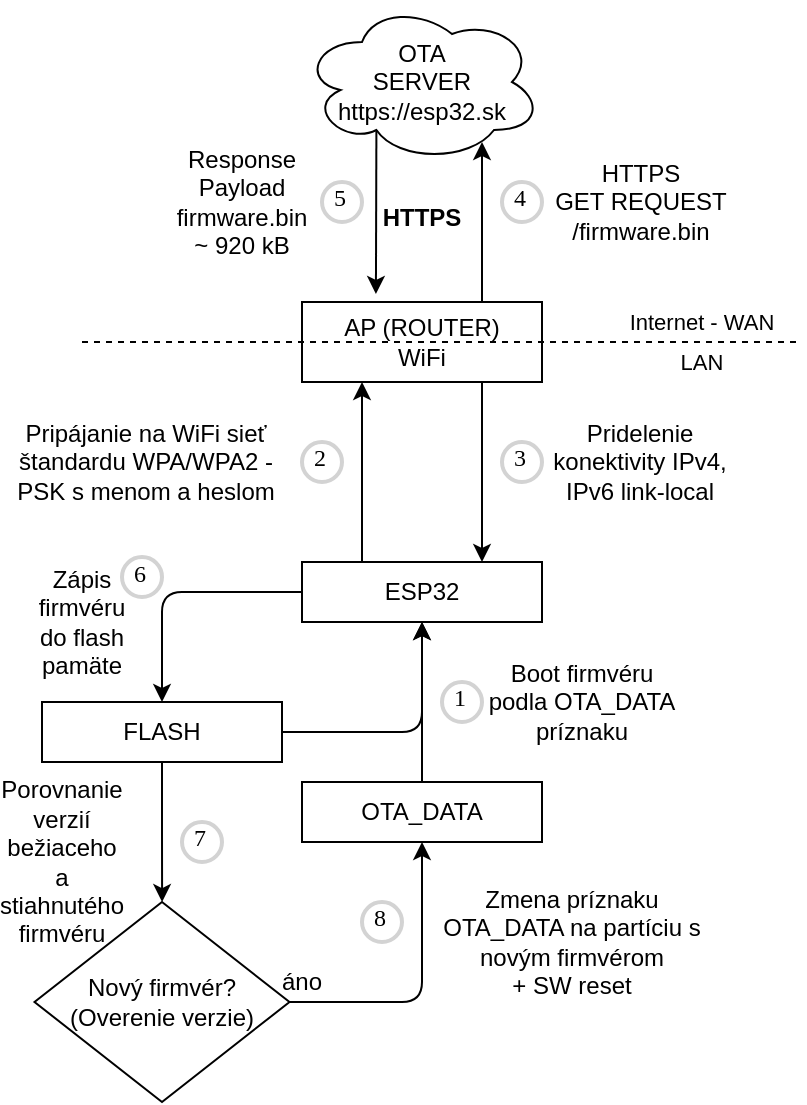 <mxfile version="14.6.1" type="device"><diagram id="Dn3SSyyOEkd5y7xu--xf" name="Page-1"><mxGraphModel dx="1102" dy="525" grid="1" gridSize="10" guides="1" tooltips="1" connect="1" arrows="1" fold="1" page="1" pageScale="1" pageWidth="827" pageHeight="1169" math="0" shadow="0"><root><mxCell id="0"/><mxCell id="1" parent="0"/><mxCell id="ZjQR32Xzxj4R5JP4SFIz-6" value="" style="edgeStyle=orthogonalEdgeStyle;rounded=0;orthogonalLoop=1;jettySize=auto;html=1;entryX=0.25;entryY=1;entryDx=0;entryDy=0;exitX=0.25;exitY=0;exitDx=0;exitDy=0;" parent="1" source="ZjQR32Xzxj4R5JP4SFIz-1" target="ZjQR32Xzxj4R5JP4SFIz-2" edge="1"><mxGeometry relative="1" as="geometry"><mxPoint x="250" y="200" as="targetPoint"/></mxGeometry></mxCell><mxCell id="ZjQR32Xzxj4R5JP4SFIz-1" value="ESP32" style="rounded=0;whiteSpace=wrap;html=1;" parent="1" vertex="1"><mxGeometry x="190" y="280" width="120" height="30" as="geometry"/></mxCell><mxCell id="ZjQR32Xzxj4R5JP4SFIz-10" value="OTA_DATA" style="rounded=0;whiteSpace=wrap;html=1;" parent="1" vertex="1"><mxGeometry x="190" y="390" width="120" height="30" as="geometry"/></mxCell><mxCell id="ZjQR32Xzxj4R5JP4SFIz-2" value="AP (ROUTER)&lt;br&gt;WiFi" style="rounded=0;whiteSpace=wrap;html=1;" parent="1" vertex="1"><mxGeometry x="190" y="150" width="120" height="40" as="geometry"/></mxCell><mxCell id="ZjQR32Xzxj4R5JP4SFIz-4" value="OTA&lt;br&gt;SERVER&lt;br&gt;https://esp32.sk" style="ellipse;shape=cloud;whiteSpace=wrap;html=1;" parent="1" vertex="1"><mxGeometry x="190" width="120" height="80" as="geometry"/></mxCell><mxCell id="ZjQR32Xzxj4R5JP4SFIz-9" value="" style="endArrow=classic;html=1;exitX=0.75;exitY=1;exitDx=0;exitDy=0;entryX=0.75;entryY=0;entryDx=0;entryDy=0;" parent="1" source="ZjQR32Xzxj4R5JP4SFIz-2" target="ZjQR32Xzxj4R5JP4SFIz-1" edge="1"><mxGeometry width="50" height="50" relative="1" as="geometry"><mxPoint x="390" y="330" as="sourcePoint"/><mxPoint x="440" y="280" as="targetPoint"/></mxGeometry></mxCell><mxCell id="ZjQR32Xzxj4R5JP4SFIz-16" value="Nový firmvér?&lt;br&gt;(Overenie verzie)" style="rhombus;whiteSpace=wrap;html=1;" parent="1" vertex="1"><mxGeometry x="56.25" y="450" width="127.5" height="100" as="geometry"/></mxCell><mxCell id="ZjQR32Xzxj4R5JP4SFIz-24" value="" style="endArrow=classic;html=1;entryX=0.5;entryY=1;entryDx=0;entryDy=0;exitX=1;exitY=0.5;exitDx=0;exitDy=0;" parent="1" source="l6RkMTUxj-4c4uF2gIx5-10" target="ZjQR32Xzxj4R5JP4SFIz-1" edge="1"><mxGeometry width="50" height="50" relative="1" as="geometry"><mxPoint x="170" y="300" as="sourcePoint"/><mxPoint x="220" y="250" as="targetPoint"/><Array as="points"><mxPoint x="250" y="365"/></Array></mxGeometry></mxCell><mxCell id="ZjQR32Xzxj4R5JP4SFIz-25" value="1" style="ellipse;whiteSpace=wrap;html=1;aspect=fixed;strokeWidth=2;fontFamily=Tahoma;spacingBottom=4;spacingRight=2;strokeColor=#d3d3d3;" parent="1" vertex="1"><mxGeometry x="260" y="340" width="20" height="20" as="geometry"/></mxCell><mxCell id="ZjQR32Xzxj4R5JP4SFIz-26" value="2" style="ellipse;whiteSpace=wrap;html=1;aspect=fixed;strokeWidth=2;fontFamily=Tahoma;spacingBottom=4;spacingRight=2;strokeColor=#d3d3d3;" parent="1" vertex="1"><mxGeometry x="190" y="220" width="20" height="20" as="geometry"/></mxCell><mxCell id="ZjQR32Xzxj4R5JP4SFIz-27" value="3" style="ellipse;whiteSpace=wrap;html=1;aspect=fixed;strokeWidth=2;fontFamily=Tahoma;spacingBottom=4;spacingRight=2;strokeColor=#d3d3d3;" parent="1" vertex="1"><mxGeometry x="290" y="220" width="20" height="20" as="geometry"/></mxCell><mxCell id="ZjQR32Xzxj4R5JP4SFIz-28" value="4" style="ellipse;whiteSpace=wrap;html=1;aspect=fixed;strokeWidth=2;fontFamily=Tahoma;spacingBottom=4;spacingRight=2;strokeColor=#d3d3d3;" parent="1" vertex="1"><mxGeometry x="290" y="90" width="20" height="20" as="geometry"/></mxCell><mxCell id="ZjQR32Xzxj4R5JP4SFIz-29" value="5" style="ellipse;whiteSpace=wrap;html=1;aspect=fixed;strokeWidth=2;fontFamily=Tahoma;spacingBottom=4;spacingRight=2;strokeColor=#d3d3d3;" parent="1" vertex="1"><mxGeometry x="200" y="90" width="20" height="20" as="geometry"/></mxCell><mxCell id="ZjQR32Xzxj4R5JP4SFIz-32" value="6" style="ellipse;whiteSpace=wrap;html=1;aspect=fixed;strokeWidth=2;fontFamily=Tahoma;spacingBottom=4;spacingRight=2;strokeColor=#d3d3d3;" parent="1" vertex="1"><mxGeometry x="100" y="277.5" width="20" height="20" as="geometry"/></mxCell><mxCell id="ZjQR32Xzxj4R5JP4SFIz-33" value="7" style="ellipse;whiteSpace=wrap;html=1;aspect=fixed;strokeWidth=2;fontFamily=Tahoma;spacingBottom=4;spacingRight=2;strokeColor=#d3d3d3;" parent="1" vertex="1"><mxGeometry x="130" y="410" width="20" height="20" as="geometry"/></mxCell><mxCell id="l6RkMTUxj-4c4uF2gIx5-1" value="&lt;font&gt;&lt;br&gt;&lt;b&gt;&lt;font style=&quot;font-size: 12px&quot;&gt;HTTPS&lt;/font&gt;&lt;/b&gt;&lt;/font&gt;" style="text;html=1;strokeColor=none;fillColor=none;align=center;verticalAlign=middle;whiteSpace=wrap;rounded=0;" parent="1" vertex="1"><mxGeometry x="240" y="90" width="20" height="20" as="geometry"/></mxCell><mxCell id="l6RkMTUxj-4c4uF2gIx5-2" value="" style="endArrow=classic;html=1;exitX=0.75;exitY=0;exitDx=0;exitDy=0;" parent="1" source="ZjQR32Xzxj4R5JP4SFIz-2" edge="1"><mxGeometry width="50" height="50" relative="1" as="geometry"><mxPoint x="320" y="190" as="sourcePoint"/><mxPoint x="280" y="70" as="targetPoint"/></mxGeometry></mxCell><mxCell id="l6RkMTUxj-4c4uF2gIx5-3" value="" style="endArrow=classic;html=1;exitX=0.31;exitY=0.8;exitDx=0;exitDy=0;exitPerimeter=0;entryX=0.308;entryY=-0.1;entryDx=0;entryDy=0;entryPerimeter=0;" parent="1" source="ZjQR32Xzxj4R5JP4SFIz-4" target="ZjQR32Xzxj4R5JP4SFIz-2" edge="1"><mxGeometry width="50" height="50" relative="1" as="geometry"><mxPoint x="320" y="190" as="sourcePoint"/><mxPoint x="370" y="140" as="targetPoint"/></mxGeometry></mxCell><mxCell id="l6RkMTUxj-4c4uF2gIx5-5" value="Boot firmvéru&lt;br&gt;podla OTA_DATA príznaku" style="text;html=1;strokeColor=none;fillColor=none;align=center;verticalAlign=middle;whiteSpace=wrap;rounded=0;" parent="1" vertex="1"><mxGeometry x="280" y="340" width="100" height="20" as="geometry"/></mxCell><mxCell id="l6RkMTUxj-4c4uF2gIx5-6" value="Pripájanie na WiFi sieť štandardu WPA/WPA2 - PSK s menom a heslom" style="text;html=1;strokeColor=none;fillColor=none;align=center;verticalAlign=middle;whiteSpace=wrap;rounded=0;" parent="1" vertex="1"><mxGeometry x="40" y="220" width="143.75" height="20" as="geometry"/></mxCell><mxCell id="l6RkMTUxj-4c4uF2gIx5-7" value="Pridelenie konektivity IPv4, IPv6 link-local" style="text;html=1;strokeColor=none;fillColor=none;align=center;verticalAlign=middle;whiteSpace=wrap;rounded=0;" parent="1" vertex="1"><mxGeometry x="304" y="220" width="110" height="20" as="geometry"/></mxCell><mxCell id="l6RkMTUxj-4c4uF2gIx5-8" value="HTTPS&lt;br&gt;GET REQUEST&lt;br&gt;/firmware.bin" style="text;html=1;strokeColor=none;fillColor=none;align=center;verticalAlign=middle;whiteSpace=wrap;rounded=0;" parent="1" vertex="1"><mxGeometry x="311.5" y="90" width="95" height="20" as="geometry"/></mxCell><mxCell id="l6RkMTUxj-4c4uF2gIx5-9" value="Response&lt;br&gt;Payload firmware.bin&lt;br&gt;~ 920 kB" style="text;html=1;strokeColor=none;fillColor=none;align=center;verticalAlign=middle;whiteSpace=wrap;rounded=0;" parent="1" vertex="1"><mxGeometry x="130" y="90" width="60" height="20" as="geometry"/></mxCell><mxCell id="l6RkMTUxj-4c4uF2gIx5-16" value="" style="edgeStyle=orthogonalEdgeStyle;rounded=0;orthogonalLoop=1;jettySize=auto;html=1;" parent="1" source="l6RkMTUxj-4c4uF2gIx5-10" target="ZjQR32Xzxj4R5JP4SFIz-16" edge="1"><mxGeometry relative="1" as="geometry"/></mxCell><mxCell id="l6RkMTUxj-4c4uF2gIx5-10" value="FLASH" style="rounded=0;whiteSpace=wrap;html=1;" parent="1" vertex="1"><mxGeometry x="60" y="350" width="120" height="30" as="geometry"/></mxCell><mxCell id="l6RkMTUxj-4c4uF2gIx5-11" value="" style="endArrow=classic;html=1;exitX=0.5;exitY=0;exitDx=0;exitDy=0;entryX=0.5;entryY=1;entryDx=0;entryDy=0;" parent="1" source="ZjQR32Xzxj4R5JP4SFIz-10" target="ZjQR32Xzxj4R5JP4SFIz-1" edge="1"><mxGeometry width="50" height="50" relative="1" as="geometry"><mxPoint x="150" y="330" as="sourcePoint"/><mxPoint x="200" y="280" as="targetPoint"/></mxGeometry></mxCell><mxCell id="l6RkMTUxj-4c4uF2gIx5-12" value="" style="endArrow=classic;html=1;entryX=0.5;entryY=0;entryDx=0;entryDy=0;exitX=0;exitY=0.5;exitDx=0;exitDy=0;" parent="1" source="ZjQR32Xzxj4R5JP4SFIz-1" target="l6RkMTUxj-4c4uF2gIx5-10" edge="1"><mxGeometry width="50" height="50" relative="1" as="geometry"><mxPoint x="150" y="330" as="sourcePoint"/><mxPoint x="200" y="280" as="targetPoint"/><Array as="points"><mxPoint x="120" y="295"/></Array></mxGeometry></mxCell><mxCell id="l6RkMTUxj-4c4uF2gIx5-13" value="Zápis firmvéru do flash pamäte" style="text;html=1;strokeColor=none;fillColor=none;align=center;verticalAlign=middle;whiteSpace=wrap;rounded=0;" parent="1" vertex="1"><mxGeometry x="60" y="300" width="40" height="20" as="geometry"/></mxCell><mxCell id="l6RkMTUxj-4c4uF2gIx5-15" value="" style="endArrow=classic;html=1;exitX=1;exitY=0.5;exitDx=0;exitDy=0;entryX=0.5;entryY=1;entryDx=0;entryDy=0;" parent="1" source="ZjQR32Xzxj4R5JP4SFIz-16" target="ZjQR32Xzxj4R5JP4SFIz-10" edge="1"><mxGeometry width="50" height="50" relative="1" as="geometry"><mxPoint x="230" y="430" as="sourcePoint"/><mxPoint x="250" y="420" as="targetPoint"/><Array as="points"><mxPoint x="250" y="500"/></Array></mxGeometry></mxCell><mxCell id="l6RkMTUxj-4c4uF2gIx5-17" value="Porovnanie verzií bežiaceho a stiahnutého firmvéru" style="text;html=1;strokeColor=none;fillColor=none;align=center;verticalAlign=middle;whiteSpace=wrap;rounded=0;" parent="1" vertex="1"><mxGeometry x="50" y="420" width="40" height="20" as="geometry"/></mxCell><mxCell id="l6RkMTUxj-4c4uF2gIx5-19" value="8" style="ellipse;whiteSpace=wrap;html=1;aspect=fixed;strokeWidth=2;fontFamily=Tahoma;spacingBottom=4;spacingRight=2;strokeColor=#d3d3d3;" parent="1" vertex="1"><mxGeometry x="220" y="450" width="20" height="20" as="geometry"/></mxCell><mxCell id="l6RkMTUxj-4c4uF2gIx5-20" value="áno" style="text;html=1;strokeColor=none;fillColor=none;align=center;verticalAlign=middle;whiteSpace=wrap;rounded=0;" parent="1" vertex="1"><mxGeometry x="170" y="480" width="40" height="20" as="geometry"/></mxCell><mxCell id="l6RkMTUxj-4c4uF2gIx5-22" value="Zmena príznaku OTA_DATA na partíciu s novým firmvérom&lt;br&gt;+ SW reset" style="text;html=1;strokeColor=none;fillColor=none;align=center;verticalAlign=middle;whiteSpace=wrap;rounded=0;" parent="1" vertex="1"><mxGeometry x="250" y="460" width="150" height="20" as="geometry"/></mxCell><mxCell id="jK0km2t89GivsFVZPaLC-3" value="" style="endArrow=none;dashed=1;html=1;fontSize=11;fontColor=#000099;" edge="1" parent="1"><mxGeometry width="50" height="50" relative="1" as="geometry"><mxPoint x="80" y="170" as="sourcePoint"/><mxPoint x="440" y="170" as="targetPoint"/></mxGeometry></mxCell><mxCell id="jK0km2t89GivsFVZPaLC-4" value="&lt;font color=&quot;#000000&quot;&gt;Internet - WAN&lt;/font&gt;" style="text;html=1;strokeColor=none;fillColor=none;align=center;verticalAlign=middle;whiteSpace=wrap;rounded=0;fontSize=11;fontColor=#000099;" vertex="1" parent="1"><mxGeometry x="350" y="150" width="80" height="20" as="geometry"/></mxCell><mxCell id="jK0km2t89GivsFVZPaLC-5" value="&lt;font color=&quot;#000000&quot;&gt;LAN&lt;/font&gt;" style="text;html=1;strokeColor=none;fillColor=none;align=center;verticalAlign=middle;whiteSpace=wrap;rounded=0;fontSize=11;fontColor=#000099;" vertex="1" parent="1"><mxGeometry x="350" y="170" width="80" height="20" as="geometry"/></mxCell></root></mxGraphModel></diagram></mxfile>